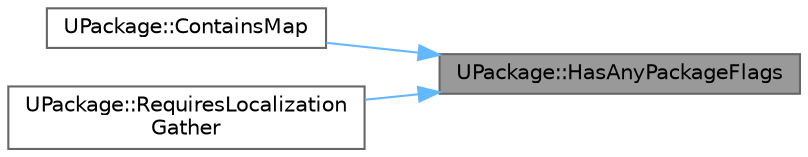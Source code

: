 digraph "UPackage::HasAnyPackageFlags"
{
 // INTERACTIVE_SVG=YES
 // LATEX_PDF_SIZE
  bgcolor="transparent";
  edge [fontname=Helvetica,fontsize=10,labelfontname=Helvetica,labelfontsize=10];
  node [fontname=Helvetica,fontsize=10,shape=box,height=0.2,width=0.4];
  rankdir="RL";
  Node1 [id="Node000001",label="UPackage::HasAnyPackageFlags",height=0.2,width=0.4,color="gray40", fillcolor="grey60", style="filled", fontcolor="black",tooltip="Used to safely check whether the passed in flag is set."];
  Node1 -> Node2 [id="edge1_Node000001_Node000002",dir="back",color="steelblue1",style="solid",tooltip=" "];
  Node2 [id="Node000002",label="UPackage::ContainsMap",height=0.2,width=0.4,color="grey40", fillcolor="white", style="filled",URL="$da/d4a/classUPackage.html#a0bd61dc4a2c1976c40c832ad66fb6b75",tooltip="Returns whether this package contains a ULevel or UWorld object."];
  Node1 -> Node3 [id="edge2_Node000001_Node000003",dir="back",color="steelblue1",style="solid",tooltip=" "];
  Node3 [id="Node000003",label="UPackage::RequiresLocalization\lGather",height=0.2,width=0.4,color="grey40", fillcolor="white", style="filled",URL="$da/d4a/classUPackage.html#ad183d0b2ead9e1517873548be614d33c",tooltip="Returns whether this package contains data required to be gathered for localization."];
}
